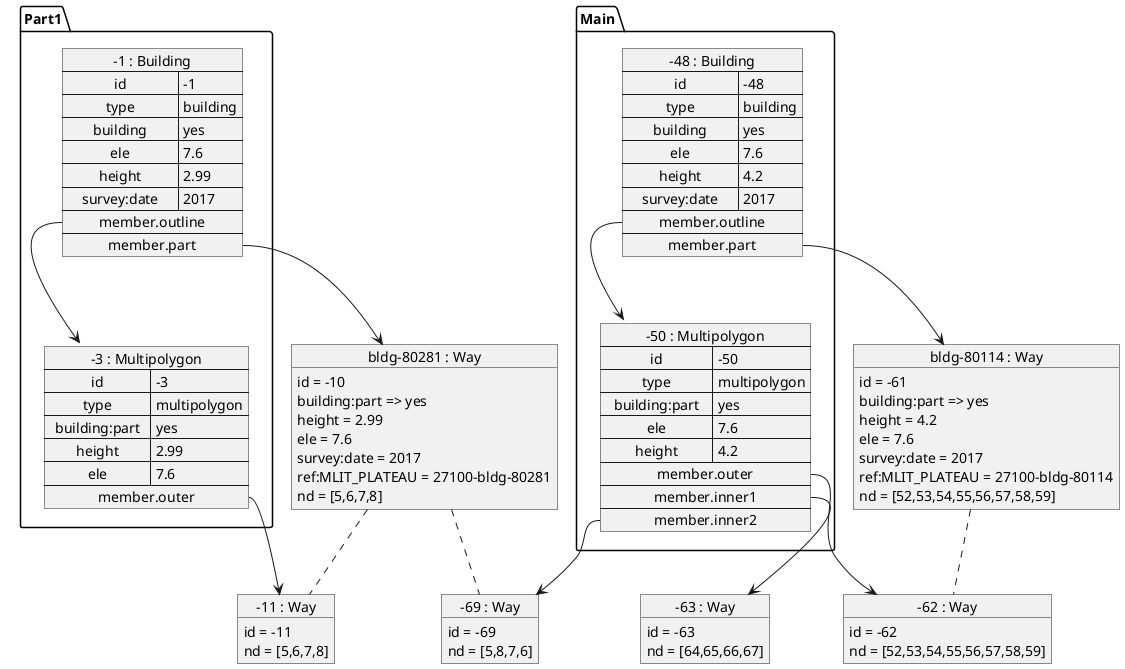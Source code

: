 @startuml
object "-69 : Way" as Way_69 {
  id = -69
  nd = [5,8,7,6]
}
object "bldg-80114 : Way" as Way_61 {
  id = -61
  building:part => yes
  height = 4.2
  ele = 7.6
  survey:date = 2017
  ref:MLIT_PLATEAU = 27100-bldg-80114
  nd = [52,53,54,55,56,57,58,59]
}
object "-62 : Way" as Way_62 {
  id = -62
  nd = [52,53,54,55,56,57,58,59]
}
object "-63 : Way" as Way_63 {
  id = -63
  nd = [64,65,66,67]
}
object "bldg-80281 : Way" as Way_10 {
  id = -10
  building:part => yes
  height = 2.99
  ele = 7.6
  survey:date = 2017
  ref:MLIT_PLATEAU = 27100-bldg-80281
  nd = [5,6,7,8]
}
object "-11 : Way" as Way_11 {
  id = -11
  nd = [5,6,7,8]
}
Way_10 .. Way_11
Way_10 .. Way_69
Way_61 . Way_62

package Part1 {
  map "-3 : Multipolygon" as Relation_3 {
    id => -3
    type => multipolygon
    building:part => yes
    height => 2.99
    ele => 7.6
    member.outer *--> Way_11
  }
  map "-1 : Building" as Relation_1 {
    id => -1
    type => building
    building => yes
    ele => 7.6
    height => 2.99
    survey:date => 2017
    member.outline *--> Relation_3
    member.part *--> Way_10
  }
}
package Main {
  map "-50 : Multipolygon" as Relation_50 {
    id => -50
    type => multipolygon
    building:part => yes
    ele => 7.6
    height => 4.2
    member.outer *--> Way_62
    member.inner1 *--> Way_63
    member.inner2 *--> Way_69
  }
  map "-48 : Building" as Relation_48 {
    id => -48
    type => building
    building => yes
    ele => 7.6
    height => 4.2
    survey:date => 2017
    member.outline *--> Relation_50
    member.part *--> Way_61
  }
}
@enduml